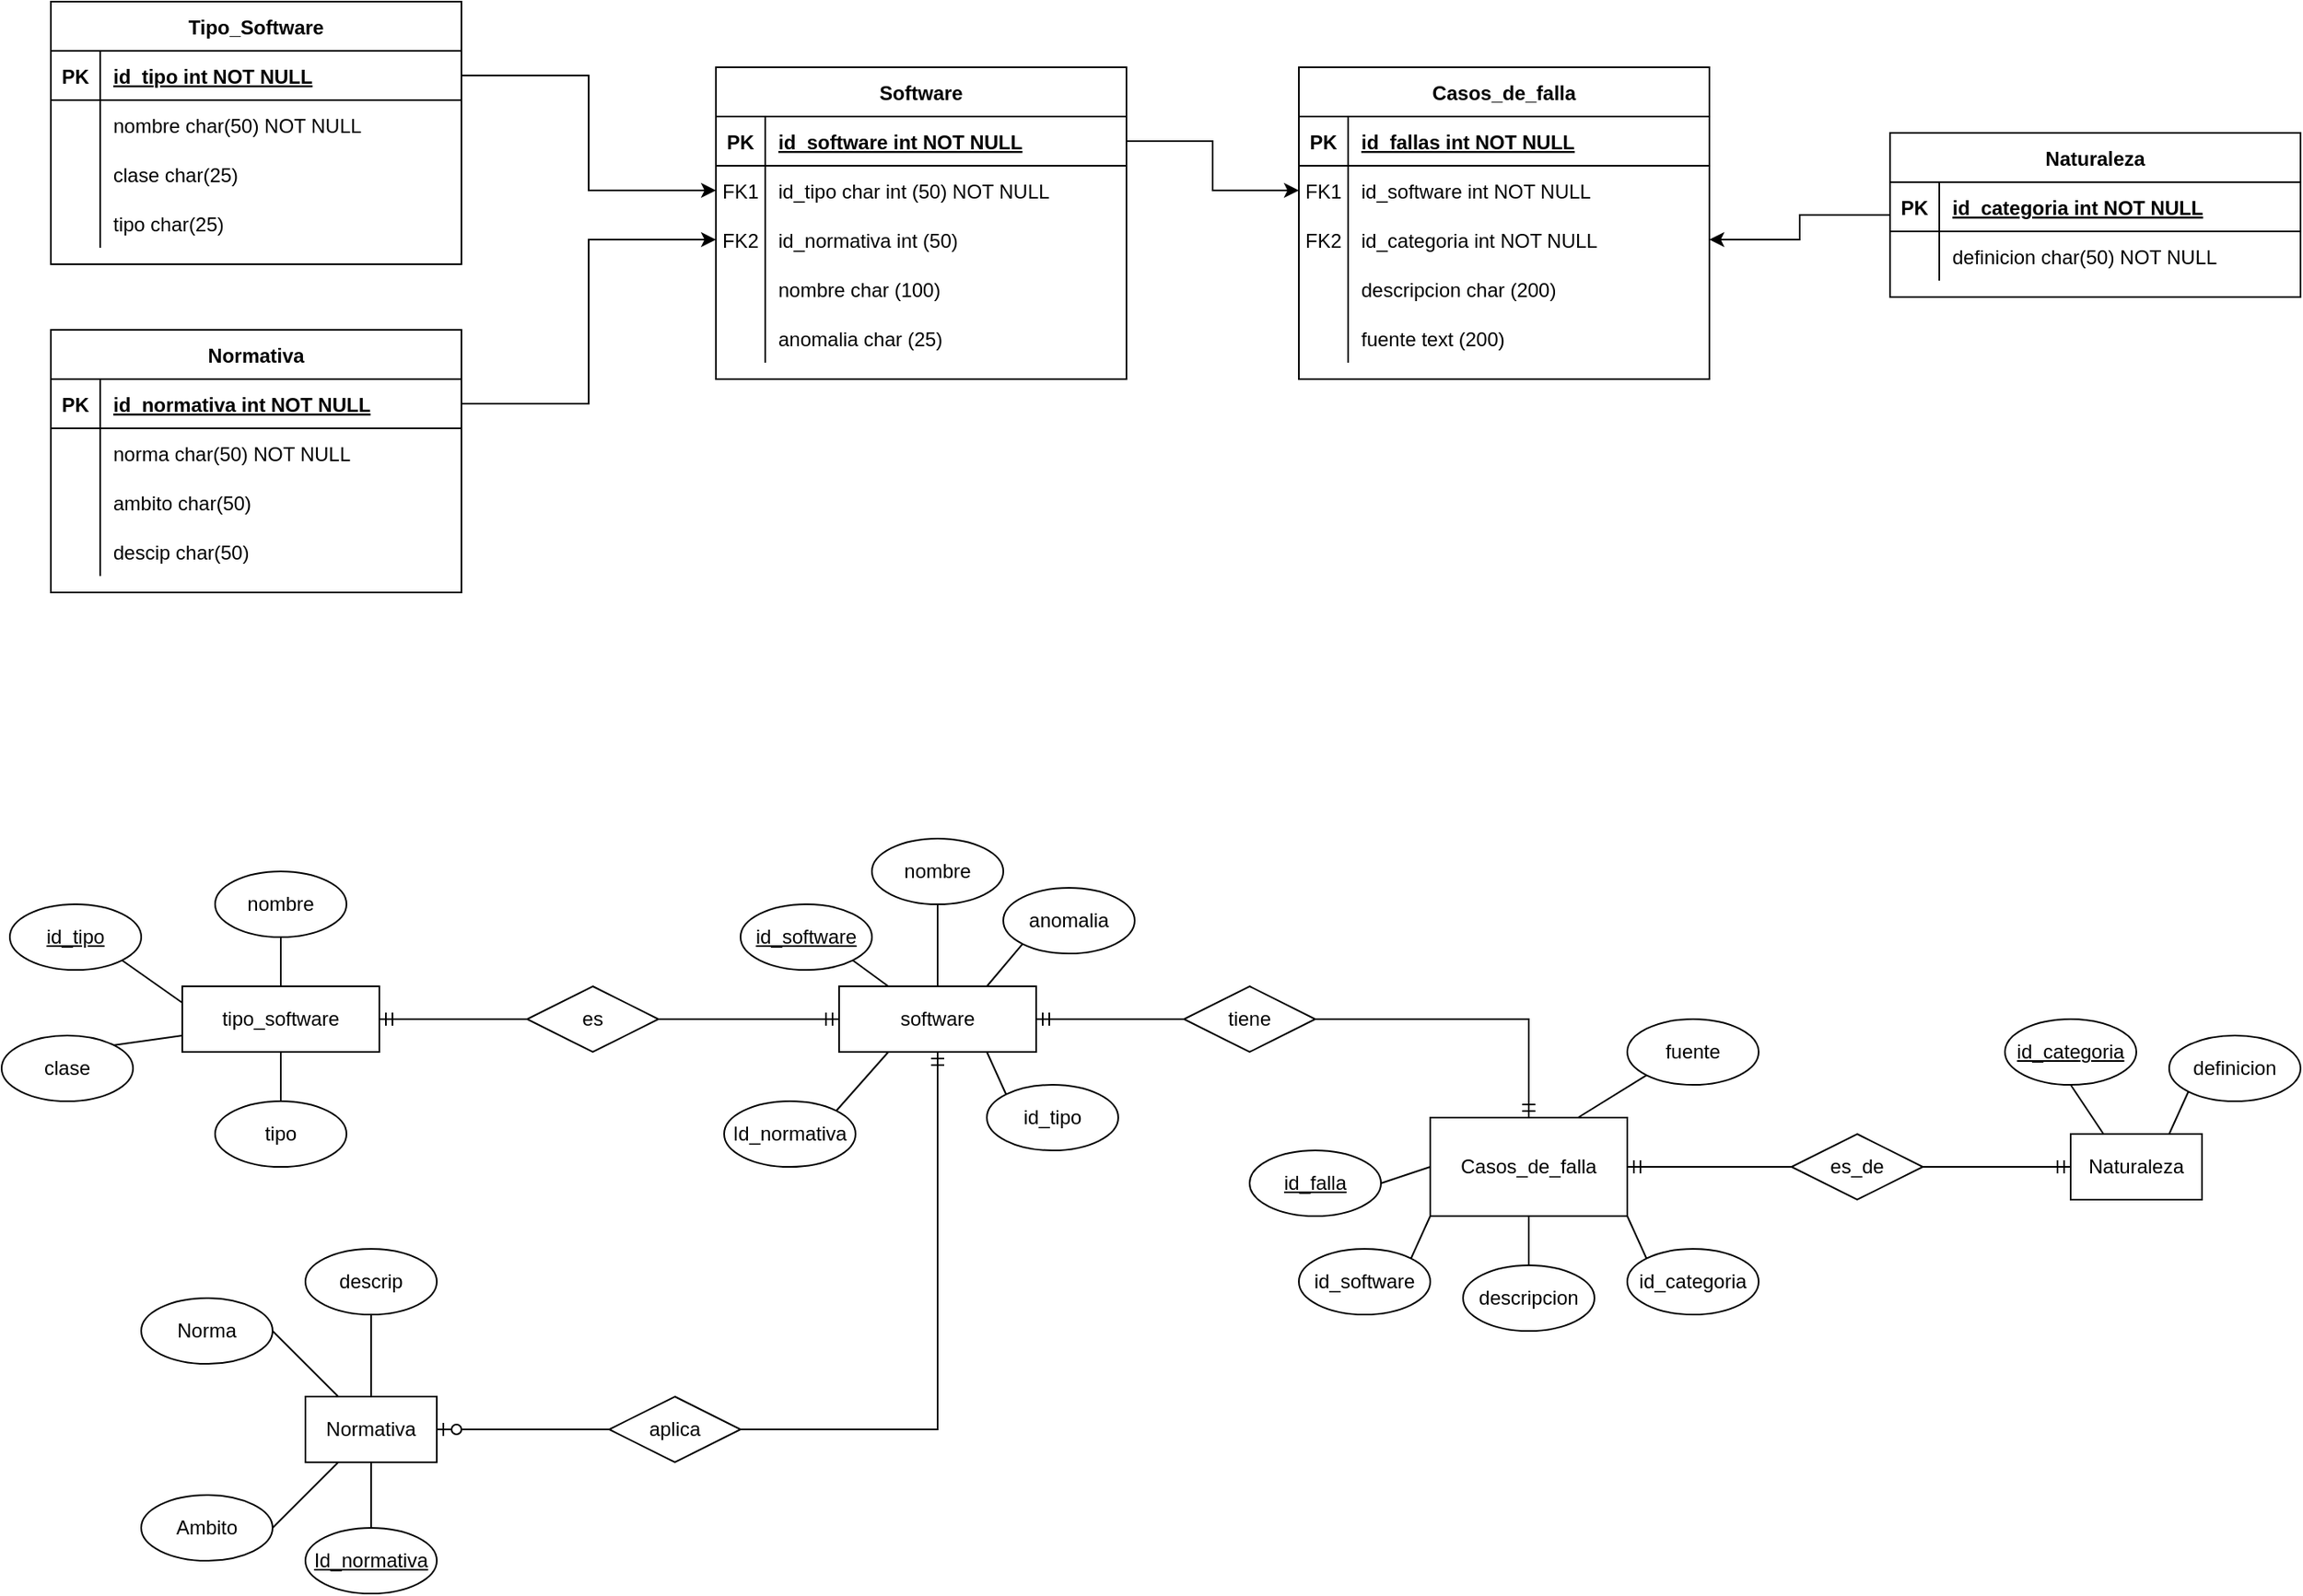 <mxfile version="27.2.0">
  <diagram id="R2lEEEUBdFMjLlhIrx00" name="Page-1">
    <mxGraphModel dx="2926" dy="1446" grid="1" gridSize="10" guides="1" tooltips="1" connect="1" arrows="1" fold="1" page="1" pageScale="1" pageWidth="850" pageHeight="1100" math="0" shadow="0" extFonts="Permanent Marker^https://fonts.googleapis.com/css?family=Permanent+Marker">
      <root>
        <mxCell id="0" />
        <mxCell id="1" parent="0" />
        <mxCell id="c_wQX_7siF0UNgreK-yB-2" style="edgeStyle=orthogonalEdgeStyle;rounded=0;orthogonalLoop=1;jettySize=auto;html=1;entryX=0.5;entryY=1;entryDx=0;entryDy=0;startArrow=ERzeroToOne;startFill=0;endArrow=ERmandOne;endFill=0;" parent="1" source="O8r9pUgarycGLl7nJGWu-2" target="c_wQX_7siF0UNgreK-yB-3" edge="1">
          <mxGeometry relative="1" as="geometry" />
        </mxCell>
        <mxCell id="O8r9pUgarycGLl7nJGWu-2" value="Normativa" style="whiteSpace=wrap;html=1;align=center;" parent="1" vertex="1">
          <mxGeometry x="315" y="1610" width="80" height="40" as="geometry" />
        </mxCell>
        <mxCell id="qt-ZehDFdgtNPtdeyibi-4" value="Id_normativa" style="ellipse;whiteSpace=wrap;html=1;align=center;fontStyle=4;" parent="1" vertex="1">
          <mxGeometry x="315" y="1690" width="80" height="40" as="geometry" />
        </mxCell>
        <mxCell id="qt-ZehDFdgtNPtdeyibi-5" value="Ambito" style="ellipse;whiteSpace=wrap;html=1;align=center;" parent="1" vertex="1">
          <mxGeometry x="215" y="1670" width="80" height="40" as="geometry" />
        </mxCell>
        <mxCell id="qt-ZehDFdgtNPtdeyibi-6" value="Norma" style="ellipse;whiteSpace=wrap;html=1;align=center;" parent="1" vertex="1">
          <mxGeometry x="215" y="1550" width="80" height="40" as="geometry" />
        </mxCell>
        <mxCell id="qt-ZehDFdgtNPtdeyibi-7" value="descrip" style="ellipse;whiteSpace=wrap;html=1;align=center;" parent="1" vertex="1">
          <mxGeometry x="315" y="1520" width="80" height="40" as="geometry" />
        </mxCell>
        <mxCell id="qt-ZehDFdgtNPtdeyibi-8" value="" style="endArrow=none;html=1;rounded=0;exitX=0.5;exitY=0;exitDx=0;exitDy=0;entryX=0.5;entryY=1;entryDx=0;entryDy=0;" parent="1" source="qt-ZehDFdgtNPtdeyibi-4" target="O8r9pUgarycGLl7nJGWu-2" edge="1">
          <mxGeometry relative="1" as="geometry">
            <mxPoint x="295" y="1700" as="sourcePoint" />
            <mxPoint x="335" y="1700" as="targetPoint" />
          </mxGeometry>
        </mxCell>
        <mxCell id="qt-ZehDFdgtNPtdeyibi-9" value="" style="endArrow=none;html=1;rounded=0;exitX=1;exitY=0.5;exitDx=0;exitDy=0;entryX=0.25;entryY=1;entryDx=0;entryDy=0;" parent="1" source="qt-ZehDFdgtNPtdeyibi-5" target="O8r9pUgarycGLl7nJGWu-2" edge="1">
          <mxGeometry relative="1" as="geometry">
            <mxPoint x="285" y="1650" as="sourcePoint" />
            <mxPoint x="305" y="1590" as="targetPoint" />
          </mxGeometry>
        </mxCell>
        <mxCell id="qt-ZehDFdgtNPtdeyibi-10" value="" style="endArrow=none;html=1;rounded=0;exitX=1;exitY=0.5;exitDx=0;exitDy=0;entryX=0.25;entryY=0;entryDx=0;entryDy=0;" parent="1" source="qt-ZehDFdgtNPtdeyibi-6" target="O8r9pUgarycGLl7nJGWu-2" edge="1">
          <mxGeometry relative="1" as="geometry">
            <mxPoint x="335" y="1550" as="sourcePoint" />
            <mxPoint x="375" y="1550" as="targetPoint" />
          </mxGeometry>
        </mxCell>
        <mxCell id="qt-ZehDFdgtNPtdeyibi-11" value="" style="endArrow=none;html=1;rounded=0;exitX=0.5;exitY=1;exitDx=0;exitDy=0;entryX=0.5;entryY=0;entryDx=0;entryDy=0;" parent="1" source="qt-ZehDFdgtNPtdeyibi-7" target="O8r9pUgarycGLl7nJGWu-2" edge="1">
          <mxGeometry relative="1" as="geometry">
            <mxPoint x="305" y="1579.57" as="sourcePoint" />
            <mxPoint x="345" y="1579.57" as="targetPoint" />
          </mxGeometry>
        </mxCell>
        <mxCell id="2PzCfwyFp1IcVPOZjpFJ-2" value="id_tipo" style="ellipse;whiteSpace=wrap;html=1;align=center;fontStyle=4;" parent="1" vertex="1">
          <mxGeometry x="135" y="1310" width="80" height="40" as="geometry" />
        </mxCell>
        <mxCell id="2PzCfwyFp1IcVPOZjpFJ-3" value="" style="endArrow=none;html=1;rounded=0;exitX=1;exitY=1;exitDx=0;exitDy=0;entryX=0;entryY=0.25;entryDx=0;entryDy=0;" parent="1" source="2PzCfwyFp1IcVPOZjpFJ-2" target="2PzCfwyFp1IcVPOZjpFJ-7" edge="1">
          <mxGeometry relative="1" as="geometry">
            <mxPoint x="195" y="1390" as="sourcePoint" />
            <mxPoint x="240" y="1365" as="targetPoint" />
          </mxGeometry>
        </mxCell>
        <mxCell id="2PzCfwyFp1IcVPOZjpFJ-4" value="nombre" style="ellipse;whiteSpace=wrap;html=1;align=center;fontStyle=0;" parent="1" vertex="1">
          <mxGeometry x="260" y="1290" width="80" height="40" as="geometry" />
        </mxCell>
        <mxCell id="2PzCfwyFp1IcVPOZjpFJ-6" value="clase" style="ellipse;whiteSpace=wrap;html=1;align=center;fontStyle=0;" parent="1" vertex="1">
          <mxGeometry x="130" y="1390" width="80" height="40" as="geometry" />
        </mxCell>
        <mxCell id="c_wQX_7siF0UNgreK-yB-1" style="edgeStyle=orthogonalEdgeStyle;rounded=0;orthogonalLoop=1;jettySize=auto;html=1;entryX=0;entryY=0.5;entryDx=0;entryDy=0;startArrow=ERmandOne;startFill=0;endArrow=ERmandOne;endFill=0;" parent="1" source="2PzCfwyFp1IcVPOZjpFJ-7" target="c_wQX_7siF0UNgreK-yB-3" edge="1">
          <mxGeometry relative="1" as="geometry">
            <Array as="points">
              <mxPoint x="580" y="1380" />
              <mxPoint x="580" y="1380" />
            </Array>
          </mxGeometry>
        </mxCell>
        <mxCell id="2PzCfwyFp1IcVPOZjpFJ-7" value="tipo_software" style="whiteSpace=wrap;html=1;align=center;" parent="1" vertex="1">
          <mxGeometry x="240" y="1360" width="120" height="40" as="geometry" />
        </mxCell>
        <mxCell id="2PzCfwyFp1IcVPOZjpFJ-8" value="" style="endArrow=none;html=1;rounded=0;exitX=0;exitY=0.75;exitDx=0;exitDy=0;entryX=1;entryY=0;entryDx=0;entryDy=0;" parent="1" source="2PzCfwyFp1IcVPOZjpFJ-7" target="2PzCfwyFp1IcVPOZjpFJ-6" edge="1">
          <mxGeometry relative="1" as="geometry">
            <mxPoint x="230" y="1410" as="sourcePoint" />
            <mxPoint x="262" y="1456" as="targetPoint" />
          </mxGeometry>
        </mxCell>
        <mxCell id="2PzCfwyFp1IcVPOZjpFJ-10" value="" style="endArrow=none;html=1;rounded=0;exitX=0.5;exitY=1;exitDx=0;exitDy=0;entryX=0.5;entryY=0;entryDx=0;entryDy=0;" parent="1" source="2PzCfwyFp1IcVPOZjpFJ-4" target="2PzCfwyFp1IcVPOZjpFJ-7" edge="1">
          <mxGeometry relative="1" as="geometry">
            <mxPoint x="310" y="1300" as="sourcePoint" />
            <mxPoint x="342" y="1346" as="targetPoint" />
          </mxGeometry>
        </mxCell>
        <mxCell id="2PzCfwyFp1IcVPOZjpFJ-11" value="tipo" style="ellipse;whiteSpace=wrap;html=1;align=center;fontStyle=0;" parent="1" vertex="1">
          <mxGeometry x="260" y="1430" width="80" height="40" as="geometry" />
        </mxCell>
        <mxCell id="2PzCfwyFp1IcVPOZjpFJ-12" value="" style="endArrow=none;html=1;rounded=0;exitX=0.5;exitY=1;exitDx=0;exitDy=0;entryX=0.5;entryY=0;entryDx=0;entryDy=0;" parent="1" source="2PzCfwyFp1IcVPOZjpFJ-7" target="2PzCfwyFp1IcVPOZjpFJ-11" edge="1">
          <mxGeometry relative="1" as="geometry">
            <mxPoint x="290" y="1430" as="sourcePoint" />
            <mxPoint x="312" y="1476" as="targetPoint" />
          </mxGeometry>
        </mxCell>
        <mxCell id="2PzCfwyFp1IcVPOZjpFJ-13" value="Casos_de_falla" style="whiteSpace=wrap;html=1;align=center;" parent="1" vertex="1">
          <mxGeometry x="1000" y="1440" width="120" height="60" as="geometry" />
        </mxCell>
        <mxCell id="c_wQX_7siF0UNgreK-yB-14" style="edgeStyle=orthogonalEdgeStyle;rounded=0;orthogonalLoop=1;jettySize=auto;html=1;entryX=0.5;entryY=0;entryDx=0;entryDy=0;startArrow=ERmandOne;startFill=0;endArrow=ERmandOne;endFill=0;" parent="1" source="c_wQX_7siF0UNgreK-yB-3" target="2PzCfwyFp1IcVPOZjpFJ-13" edge="1">
          <mxGeometry relative="1" as="geometry" />
        </mxCell>
        <mxCell id="c_wQX_7siF0UNgreK-yB-3" value="&lt;div&gt;&lt;span style=&quot;background-color: transparent; color: light-dark(rgb(0, 0, 0), rgb(255, 255, 255));&quot;&gt;software&lt;/span&gt;&lt;/div&gt;" style="whiteSpace=wrap;html=1;align=center;" parent="1" vertex="1">
          <mxGeometry x="640" y="1360" width="120" height="40" as="geometry" />
        </mxCell>
        <mxCell id="c_wQX_7siF0UNgreK-yB-4" value="es" style="shape=rhombus;perimeter=rhombusPerimeter;whiteSpace=wrap;html=1;align=center;" parent="1" vertex="1">
          <mxGeometry x="450" y="1360" width="80" height="40" as="geometry" />
        </mxCell>
        <mxCell id="c_wQX_7siF0UNgreK-yB-5" value="&lt;u&gt;id_software&lt;/u&gt;" style="ellipse;whiteSpace=wrap;html=1;align=center;fontStyle=0;" parent="1" vertex="1">
          <mxGeometry x="580" y="1310" width="80" height="40" as="geometry" />
        </mxCell>
        <mxCell id="c_wQX_7siF0UNgreK-yB-6" value="aplica" style="shape=rhombus;perimeter=rhombusPerimeter;whiteSpace=wrap;html=1;align=center;" parent="1" vertex="1">
          <mxGeometry x="500" y="1610" width="80" height="40" as="geometry" />
        </mxCell>
        <mxCell id="c_wQX_7siF0UNgreK-yB-7" value="nombre" style="ellipse;whiteSpace=wrap;html=1;align=center;fontStyle=0;" parent="1" vertex="1">
          <mxGeometry x="660" y="1270" width="80" height="40" as="geometry" />
        </mxCell>
        <mxCell id="c_wQX_7siF0UNgreK-yB-9" value="anomalia" style="ellipse;whiteSpace=wrap;html=1;align=center;fontStyle=0;" parent="1" vertex="1">
          <mxGeometry x="740" y="1300" width="80" height="40" as="geometry" />
        </mxCell>
        <mxCell id="c_wQX_7siF0UNgreK-yB-10" value="" style="endArrow=none;html=1;rounded=0;exitX=0.25;exitY=0;exitDx=0;exitDy=0;entryX=1;entryY=1;entryDx=0;entryDy=0;" parent="1" source="c_wQX_7siF0UNgreK-yB-3" target="c_wQX_7siF0UNgreK-yB-5" edge="1">
          <mxGeometry relative="1" as="geometry">
            <mxPoint x="830" y="1520" as="sourcePoint" />
            <mxPoint x="770" y="1440" as="targetPoint" />
          </mxGeometry>
        </mxCell>
        <mxCell id="c_wQX_7siF0UNgreK-yB-11" value="" style="endArrow=none;html=1;rounded=0;exitX=0.5;exitY=0;exitDx=0;exitDy=0;entryX=0.5;entryY=1;entryDx=0;entryDy=0;" parent="1" source="c_wQX_7siF0UNgreK-yB-3" target="c_wQX_7siF0UNgreK-yB-7" edge="1">
          <mxGeometry relative="1" as="geometry">
            <mxPoint x="770" y="1410" as="sourcePoint" />
            <mxPoint x="710" y="1330" as="targetPoint" />
          </mxGeometry>
        </mxCell>
        <mxCell id="c_wQX_7siF0UNgreK-yB-12" value="" style="endArrow=none;html=1;rounded=0;exitX=0.75;exitY=0;exitDx=0;exitDy=0;entryX=0;entryY=1;entryDx=0;entryDy=0;" parent="1" source="c_wQX_7siF0UNgreK-yB-3" target="c_wQX_7siF0UNgreK-yB-9" edge="1">
          <mxGeometry relative="1" as="geometry">
            <mxPoint x="740" y="1410" as="sourcePoint" />
            <mxPoint x="730" y="1340" as="targetPoint" />
          </mxGeometry>
        </mxCell>
        <mxCell id="c_wQX_7siF0UNgreK-yB-13" value="" style="endArrow=none;html=1;rounded=0;exitX=0.75;exitY=1;exitDx=0;exitDy=0;entryX=0;entryY=0;entryDx=0;entryDy=0;" parent="1" source="c_wQX_7siF0UNgreK-yB-3" target="c_wQX_7siF0UNgreK-yB-16" edge="1">
          <mxGeometry relative="1" as="geometry">
            <mxPoint x="790" y="1436" as="sourcePoint" />
            <mxPoint x="741.716" y="1445.858" as="targetPoint" />
          </mxGeometry>
        </mxCell>
        <mxCell id="c_wQX_7siF0UNgreK-yB-15" value="Id_normativa" style="ellipse;whiteSpace=wrap;html=1;align=center;fontStyle=0;" parent="1" vertex="1">
          <mxGeometry x="570" y="1430" width="80" height="40" as="geometry" />
        </mxCell>
        <mxCell id="c_wQX_7siF0UNgreK-yB-16" value="id_tipo" style="ellipse;whiteSpace=wrap;html=1;align=center;fontStyle=0;" parent="1" vertex="1">
          <mxGeometry x="730" y="1420" width="80" height="40" as="geometry" />
        </mxCell>
        <mxCell id="c_wQX_7siF0UNgreK-yB-17" value="" style="endArrow=none;html=1;rounded=0;exitX=0.25;exitY=1;exitDx=0;exitDy=0;entryX=1;entryY=0;entryDx=0;entryDy=0;" parent="1" source="c_wQX_7siF0UNgreK-yB-3" target="c_wQX_7siF0UNgreK-yB-15" edge="1">
          <mxGeometry relative="1" as="geometry">
            <mxPoint x="610" y="1500" as="sourcePoint" />
            <mxPoint x="621.716" y="1545.858" as="targetPoint" />
          </mxGeometry>
        </mxCell>
        <mxCell id="IvVWkBVdEYXOpXHV0uZd-1" value="id_software" style="ellipse;whiteSpace=wrap;html=1;align=center;fontStyle=0;" vertex="1" parent="1">
          <mxGeometry x="920" y="1520" width="80" height="40" as="geometry" />
        </mxCell>
        <mxCell id="IvVWkBVdEYXOpXHV0uZd-2" value="descripcion" style="ellipse;whiteSpace=wrap;html=1;align=center;fontStyle=0;" vertex="1" parent="1">
          <mxGeometry x="1020" y="1530" width="80" height="40" as="geometry" />
        </mxCell>
        <mxCell id="IvVWkBVdEYXOpXHV0uZd-3" value="&lt;u&gt;id_falla&lt;/u&gt;" style="ellipse;whiteSpace=wrap;html=1;align=center;fontStyle=0;" vertex="1" parent="1">
          <mxGeometry x="890" y="1460" width="80" height="40" as="geometry" />
        </mxCell>
        <mxCell id="IvVWkBVdEYXOpXHV0uZd-4" value="" style="endArrow=none;html=1;rounded=0;exitX=0;exitY=0.5;exitDx=0;exitDy=0;entryX=1;entryY=0.5;entryDx=0;entryDy=0;" edge="1" parent="1" source="2PzCfwyFp1IcVPOZjpFJ-13" target="IvVWkBVdEYXOpXHV0uZd-3">
          <mxGeometry relative="1" as="geometry">
            <mxPoint x="982" y="1410" as="sourcePoint" />
            <mxPoint x="950" y="1446" as="targetPoint" />
          </mxGeometry>
        </mxCell>
        <mxCell id="IvVWkBVdEYXOpXHV0uZd-5" value="" style="endArrow=none;html=1;rounded=0;exitX=0;exitY=1;exitDx=0;exitDy=0;entryX=1;entryY=0;entryDx=0;entryDy=0;" edge="1" parent="1" source="2PzCfwyFp1IcVPOZjpFJ-13" target="IvVWkBVdEYXOpXHV0uZd-1">
          <mxGeometry relative="1" as="geometry">
            <mxPoint x="1002" y="1430" as="sourcePoint" />
            <mxPoint x="970" y="1466" as="targetPoint" />
          </mxGeometry>
        </mxCell>
        <mxCell id="IvVWkBVdEYXOpXHV0uZd-6" value="" style="endArrow=none;html=1;rounded=0;exitX=0.5;exitY=1;exitDx=0;exitDy=0;entryX=0.5;entryY=0;entryDx=0;entryDy=0;" edge="1" parent="1" source="2PzCfwyFp1IcVPOZjpFJ-13" target="IvVWkBVdEYXOpXHV0uZd-2">
          <mxGeometry relative="1" as="geometry">
            <mxPoint x="1192" y="1520" as="sourcePoint" />
            <mxPoint x="1100" y="1520" as="targetPoint" />
          </mxGeometry>
        </mxCell>
        <mxCell id="IvVWkBVdEYXOpXHV0uZd-8" style="edgeStyle=orthogonalEdgeStyle;rounded=0;orthogonalLoop=1;jettySize=auto;html=1;entryX=1;entryY=0.5;entryDx=0;entryDy=0;startArrow=ERmandOne;startFill=0;endArrow=ERmandOne;endFill=0;" edge="1" parent="1" source="IvVWkBVdEYXOpXHV0uZd-7" target="2PzCfwyFp1IcVPOZjpFJ-13">
          <mxGeometry relative="1" as="geometry" />
        </mxCell>
        <mxCell id="IvVWkBVdEYXOpXHV0uZd-7" value="Naturaleza" style="whiteSpace=wrap;html=1;align=center;" vertex="1" parent="1">
          <mxGeometry x="1390" y="1450" width="80" height="40" as="geometry" />
        </mxCell>
        <mxCell id="IvVWkBVdEYXOpXHV0uZd-9" value="tiene" style="shape=rhombus;perimeter=rhombusPerimeter;whiteSpace=wrap;html=1;align=center;" vertex="1" parent="1">
          <mxGeometry x="850" y="1360" width="80" height="40" as="geometry" />
        </mxCell>
        <mxCell id="IvVWkBVdEYXOpXHV0uZd-10" value="es_de" style="shape=rhombus;perimeter=rhombusPerimeter;whiteSpace=wrap;html=1;align=center;" vertex="1" parent="1">
          <mxGeometry x="1220" y="1450" width="80" height="40" as="geometry" />
        </mxCell>
        <mxCell id="IvVWkBVdEYXOpXHV0uZd-11" value="&lt;u&gt;id_categoria&lt;/u&gt;" style="ellipse;whiteSpace=wrap;html=1;align=center;fontStyle=0;" vertex="1" parent="1">
          <mxGeometry x="1350" y="1380" width="80" height="40" as="geometry" />
        </mxCell>
        <mxCell id="IvVWkBVdEYXOpXHV0uZd-12" value="" style="endArrow=none;html=1;rounded=0;exitX=0.25;exitY=0;exitDx=0;exitDy=0;entryX=0.5;entryY=1;entryDx=0;entryDy=0;" edge="1" parent="1" source="IvVWkBVdEYXOpXHV0uZd-7" target="IvVWkBVdEYXOpXHV0uZd-11">
          <mxGeometry relative="1" as="geometry">
            <mxPoint x="1470" y="1426" as="sourcePoint" />
            <mxPoint x="1492" y="1400" as="targetPoint" />
          </mxGeometry>
        </mxCell>
        <mxCell id="IvVWkBVdEYXOpXHV0uZd-13" value="definicion" style="ellipse;whiteSpace=wrap;html=1;align=center;fontStyle=0;" vertex="1" parent="1">
          <mxGeometry x="1450" y="1390" width="80" height="40" as="geometry" />
        </mxCell>
        <mxCell id="IvVWkBVdEYXOpXHV0uZd-14" value="" style="endArrow=none;html=1;rounded=0;exitX=0;exitY=1;exitDx=0;exitDy=0;entryX=0.75;entryY=0;entryDx=0;entryDy=0;" edge="1" parent="1" source="IvVWkBVdEYXOpXHV0uZd-13" target="IvVWkBVdEYXOpXHV0uZd-7">
          <mxGeometry relative="1" as="geometry">
            <mxPoint x="1260" y="1580" as="sourcePoint" />
            <mxPoint x="1260" y="1610" as="targetPoint" />
          </mxGeometry>
        </mxCell>
        <mxCell id="IvVWkBVdEYXOpXHV0uZd-15" value="id_categoria" style="ellipse;whiteSpace=wrap;html=1;align=center;fontStyle=0;" vertex="1" parent="1">
          <mxGeometry x="1120" y="1520" width="80" height="40" as="geometry" />
        </mxCell>
        <mxCell id="IvVWkBVdEYXOpXHV0uZd-16" value="" style="endArrow=none;html=1;rounded=0;exitX=1;exitY=1;exitDx=0;exitDy=0;entryX=0;entryY=0;entryDx=0;entryDy=0;" edge="1" parent="1" source="2PzCfwyFp1IcVPOZjpFJ-13" target="IvVWkBVdEYXOpXHV0uZd-15">
          <mxGeometry relative="1" as="geometry">
            <mxPoint x="1290" y="1510" as="sourcePoint" />
            <mxPoint x="1290" y="1540" as="targetPoint" />
          </mxGeometry>
        </mxCell>
        <mxCell id="IvVWkBVdEYXOpXHV0uZd-17" value="fuente" style="ellipse;whiteSpace=wrap;html=1;align=center;fontStyle=0;" vertex="1" parent="1">
          <mxGeometry x="1120" y="1380" width="80" height="40" as="geometry" />
        </mxCell>
        <mxCell id="IvVWkBVdEYXOpXHV0uZd-18" value="" style="endArrow=none;html=1;rounded=0;exitX=0;exitY=1;exitDx=0;exitDy=0;entryX=0.75;entryY=0;entryDx=0;entryDy=0;" edge="1" parent="1" source="IvVWkBVdEYXOpXHV0uZd-17" target="2PzCfwyFp1IcVPOZjpFJ-13">
          <mxGeometry relative="1" as="geometry">
            <mxPoint x="1260" y="1410" as="sourcePoint" />
            <mxPoint x="1230" y="1420" as="targetPoint" />
          </mxGeometry>
        </mxCell>
        <mxCell id="IvVWkBVdEYXOpXHV0uZd-19" value="Casos_de_falla" style="shape=table;startSize=30;container=1;collapsible=1;childLayout=tableLayout;fixedRows=1;rowLines=0;fontStyle=1;align=center;resizeLast=1;" vertex="1" parent="1">
          <mxGeometry x="920" y="800" width="250" height="190" as="geometry" />
        </mxCell>
        <mxCell id="IvVWkBVdEYXOpXHV0uZd-20" value="" style="shape=partialRectangle;collapsible=0;dropTarget=0;pointerEvents=0;fillColor=none;points=[[0,0.5],[1,0.5]];portConstraint=eastwest;top=0;left=0;right=0;bottom=1;" vertex="1" parent="IvVWkBVdEYXOpXHV0uZd-19">
          <mxGeometry y="30" width="250" height="30" as="geometry" />
        </mxCell>
        <mxCell id="IvVWkBVdEYXOpXHV0uZd-21" value="PK" style="shape=partialRectangle;overflow=hidden;connectable=0;fillColor=none;top=0;left=0;bottom=0;right=0;fontStyle=1;" vertex="1" parent="IvVWkBVdEYXOpXHV0uZd-20">
          <mxGeometry width="30" height="30" as="geometry">
            <mxRectangle width="30" height="30" as="alternateBounds" />
          </mxGeometry>
        </mxCell>
        <mxCell id="IvVWkBVdEYXOpXHV0uZd-22" value="id_fallas int NOT NULL " style="shape=partialRectangle;overflow=hidden;connectable=0;fillColor=none;top=0;left=0;bottom=0;right=0;align=left;spacingLeft=6;fontStyle=5;" vertex="1" parent="IvVWkBVdEYXOpXHV0uZd-20">
          <mxGeometry x="30" width="220" height="30" as="geometry">
            <mxRectangle width="220" height="30" as="alternateBounds" />
          </mxGeometry>
        </mxCell>
        <mxCell id="IvVWkBVdEYXOpXHV0uZd-23" value="" style="shape=partialRectangle;collapsible=0;dropTarget=0;pointerEvents=0;fillColor=none;points=[[0,0.5],[1,0.5]];portConstraint=eastwest;top=0;left=0;right=0;bottom=0;" vertex="1" parent="IvVWkBVdEYXOpXHV0uZd-19">
          <mxGeometry y="60" width="250" height="30" as="geometry" />
        </mxCell>
        <mxCell id="IvVWkBVdEYXOpXHV0uZd-24" value="FK1" style="shape=partialRectangle;overflow=hidden;connectable=0;fillColor=none;top=0;left=0;bottom=0;right=0;" vertex="1" parent="IvVWkBVdEYXOpXHV0uZd-23">
          <mxGeometry width="30" height="30" as="geometry">
            <mxRectangle width="30" height="30" as="alternateBounds" />
          </mxGeometry>
        </mxCell>
        <mxCell id="IvVWkBVdEYXOpXHV0uZd-25" value="id_software int NOT NULL" style="shape=partialRectangle;overflow=hidden;connectable=0;fillColor=none;top=0;left=0;bottom=0;right=0;align=left;spacingLeft=6;" vertex="1" parent="IvVWkBVdEYXOpXHV0uZd-23">
          <mxGeometry x="30" width="220" height="30" as="geometry">
            <mxRectangle width="220" height="30" as="alternateBounds" />
          </mxGeometry>
        </mxCell>
        <mxCell id="IvVWkBVdEYXOpXHV0uZd-26" value="" style="shape=partialRectangle;collapsible=0;dropTarget=0;pointerEvents=0;fillColor=none;points=[[0,0.5],[1,0.5]];portConstraint=eastwest;top=0;left=0;right=0;bottom=0;" vertex="1" parent="IvVWkBVdEYXOpXHV0uZd-19">
          <mxGeometry y="90" width="250" height="30" as="geometry" />
        </mxCell>
        <mxCell id="IvVWkBVdEYXOpXHV0uZd-27" value="FK2" style="shape=partialRectangle;overflow=hidden;connectable=0;fillColor=none;top=0;left=0;bottom=0;right=0;" vertex="1" parent="IvVWkBVdEYXOpXHV0uZd-26">
          <mxGeometry width="30" height="30" as="geometry">
            <mxRectangle width="30" height="30" as="alternateBounds" />
          </mxGeometry>
        </mxCell>
        <mxCell id="IvVWkBVdEYXOpXHV0uZd-28" value="id_categoria int NOT NULL" style="shape=partialRectangle;overflow=hidden;connectable=0;fillColor=none;top=0;left=0;bottom=0;right=0;align=left;spacingLeft=6;" vertex="1" parent="IvVWkBVdEYXOpXHV0uZd-26">
          <mxGeometry x="30" width="220" height="30" as="geometry">
            <mxRectangle width="220" height="30" as="alternateBounds" />
          </mxGeometry>
        </mxCell>
        <mxCell id="IvVWkBVdEYXOpXHV0uZd-41" style="shape=partialRectangle;collapsible=0;dropTarget=0;pointerEvents=0;fillColor=none;points=[[0,0.5],[1,0.5]];portConstraint=eastwest;top=0;left=0;right=0;bottom=0;" vertex="1" parent="IvVWkBVdEYXOpXHV0uZd-19">
          <mxGeometry y="120" width="250" height="30" as="geometry" />
        </mxCell>
        <mxCell id="IvVWkBVdEYXOpXHV0uZd-42" style="shape=partialRectangle;overflow=hidden;connectable=0;fillColor=none;top=0;left=0;bottom=0;right=0;" vertex="1" parent="IvVWkBVdEYXOpXHV0uZd-41">
          <mxGeometry width="30" height="30" as="geometry">
            <mxRectangle width="30" height="30" as="alternateBounds" />
          </mxGeometry>
        </mxCell>
        <mxCell id="IvVWkBVdEYXOpXHV0uZd-43" value="descripcion char (200)" style="shape=partialRectangle;overflow=hidden;connectable=0;fillColor=none;top=0;left=0;bottom=0;right=0;align=left;spacingLeft=6;" vertex="1" parent="IvVWkBVdEYXOpXHV0uZd-41">
          <mxGeometry x="30" width="220" height="30" as="geometry">
            <mxRectangle width="220" height="30" as="alternateBounds" />
          </mxGeometry>
        </mxCell>
        <mxCell id="IvVWkBVdEYXOpXHV0uZd-44" style="shape=partialRectangle;collapsible=0;dropTarget=0;pointerEvents=0;fillColor=none;points=[[0,0.5],[1,0.5]];portConstraint=eastwest;top=0;left=0;right=0;bottom=0;" vertex="1" parent="IvVWkBVdEYXOpXHV0uZd-19">
          <mxGeometry y="150" width="250" height="30" as="geometry" />
        </mxCell>
        <mxCell id="IvVWkBVdEYXOpXHV0uZd-45" style="shape=partialRectangle;overflow=hidden;connectable=0;fillColor=none;top=0;left=0;bottom=0;right=0;" vertex="1" parent="IvVWkBVdEYXOpXHV0uZd-44">
          <mxGeometry width="30" height="30" as="geometry">
            <mxRectangle width="30" height="30" as="alternateBounds" />
          </mxGeometry>
        </mxCell>
        <mxCell id="IvVWkBVdEYXOpXHV0uZd-46" value="fuente text (200)" style="shape=partialRectangle;overflow=hidden;connectable=0;fillColor=none;top=0;left=0;bottom=0;right=0;align=left;spacingLeft=6;" vertex="1" parent="IvVWkBVdEYXOpXHV0uZd-44">
          <mxGeometry x="30" width="220" height="30" as="geometry">
            <mxRectangle width="220" height="30" as="alternateBounds" />
          </mxGeometry>
        </mxCell>
        <mxCell id="IvVWkBVdEYXOpXHV0uZd-48" value="Software" style="shape=table;startSize=30;container=1;collapsible=1;childLayout=tableLayout;fixedRows=1;rowLines=0;fontStyle=1;align=center;resizeLast=1;" vertex="1" parent="1">
          <mxGeometry x="565" y="800" width="250" height="190" as="geometry" />
        </mxCell>
        <mxCell id="IvVWkBVdEYXOpXHV0uZd-49" value="" style="shape=partialRectangle;collapsible=0;dropTarget=0;pointerEvents=0;fillColor=none;points=[[0,0.5],[1,0.5]];portConstraint=eastwest;top=0;left=0;right=0;bottom=1;" vertex="1" parent="IvVWkBVdEYXOpXHV0uZd-48">
          <mxGeometry y="30" width="250" height="30" as="geometry" />
        </mxCell>
        <mxCell id="IvVWkBVdEYXOpXHV0uZd-50" value="PK" style="shape=partialRectangle;overflow=hidden;connectable=0;fillColor=none;top=0;left=0;bottom=0;right=0;fontStyle=1;" vertex="1" parent="IvVWkBVdEYXOpXHV0uZd-49">
          <mxGeometry width="30" height="30" as="geometry">
            <mxRectangle width="30" height="30" as="alternateBounds" />
          </mxGeometry>
        </mxCell>
        <mxCell id="IvVWkBVdEYXOpXHV0uZd-51" value="id_software int NOT NULL " style="shape=partialRectangle;overflow=hidden;connectable=0;fillColor=none;top=0;left=0;bottom=0;right=0;align=left;spacingLeft=6;fontStyle=5;" vertex="1" parent="IvVWkBVdEYXOpXHV0uZd-49">
          <mxGeometry x="30" width="220" height="30" as="geometry">
            <mxRectangle width="220" height="30" as="alternateBounds" />
          </mxGeometry>
        </mxCell>
        <mxCell id="IvVWkBVdEYXOpXHV0uZd-52" value="" style="shape=partialRectangle;collapsible=0;dropTarget=0;pointerEvents=0;fillColor=none;points=[[0,0.5],[1,0.5]];portConstraint=eastwest;top=0;left=0;right=0;bottom=0;" vertex="1" parent="IvVWkBVdEYXOpXHV0uZd-48">
          <mxGeometry y="60" width="250" height="30" as="geometry" />
        </mxCell>
        <mxCell id="IvVWkBVdEYXOpXHV0uZd-53" value="FK1" style="shape=partialRectangle;overflow=hidden;connectable=0;fillColor=none;top=0;left=0;bottom=0;right=0;" vertex="1" parent="IvVWkBVdEYXOpXHV0uZd-52">
          <mxGeometry width="30" height="30" as="geometry">
            <mxRectangle width="30" height="30" as="alternateBounds" />
          </mxGeometry>
        </mxCell>
        <mxCell id="IvVWkBVdEYXOpXHV0uZd-54" value="id_tipo char int (50) NOT NULL" style="shape=partialRectangle;overflow=hidden;connectable=0;fillColor=none;top=0;left=0;bottom=0;right=0;align=left;spacingLeft=6;" vertex="1" parent="IvVWkBVdEYXOpXHV0uZd-52">
          <mxGeometry x="30" width="220" height="30" as="geometry">
            <mxRectangle width="220" height="30" as="alternateBounds" />
          </mxGeometry>
        </mxCell>
        <mxCell id="IvVWkBVdEYXOpXHV0uZd-55" value="" style="shape=partialRectangle;collapsible=0;dropTarget=0;pointerEvents=0;fillColor=none;points=[[0,0.5],[1,0.5]];portConstraint=eastwest;top=0;left=0;right=0;bottom=0;" vertex="1" parent="IvVWkBVdEYXOpXHV0uZd-48">
          <mxGeometry y="90" width="250" height="30" as="geometry" />
        </mxCell>
        <mxCell id="IvVWkBVdEYXOpXHV0uZd-56" value="FK2" style="shape=partialRectangle;overflow=hidden;connectable=0;fillColor=none;top=0;left=0;bottom=0;right=0;" vertex="1" parent="IvVWkBVdEYXOpXHV0uZd-55">
          <mxGeometry width="30" height="30" as="geometry">
            <mxRectangle width="30" height="30" as="alternateBounds" />
          </mxGeometry>
        </mxCell>
        <mxCell id="IvVWkBVdEYXOpXHV0uZd-57" value="id_normativa int (50)" style="shape=partialRectangle;overflow=hidden;connectable=0;fillColor=none;top=0;left=0;bottom=0;right=0;align=left;spacingLeft=6;" vertex="1" parent="IvVWkBVdEYXOpXHV0uZd-55">
          <mxGeometry x="30" width="220" height="30" as="geometry">
            <mxRectangle width="220" height="30" as="alternateBounds" />
          </mxGeometry>
        </mxCell>
        <mxCell id="IvVWkBVdEYXOpXHV0uZd-58" style="shape=partialRectangle;collapsible=0;dropTarget=0;pointerEvents=0;fillColor=none;points=[[0,0.5],[1,0.5]];portConstraint=eastwest;top=0;left=0;right=0;bottom=0;" vertex="1" parent="IvVWkBVdEYXOpXHV0uZd-48">
          <mxGeometry y="120" width="250" height="30" as="geometry" />
        </mxCell>
        <mxCell id="IvVWkBVdEYXOpXHV0uZd-59" style="shape=partialRectangle;overflow=hidden;connectable=0;fillColor=none;top=0;left=0;bottom=0;right=0;" vertex="1" parent="IvVWkBVdEYXOpXHV0uZd-58">
          <mxGeometry width="30" height="30" as="geometry">
            <mxRectangle width="30" height="30" as="alternateBounds" />
          </mxGeometry>
        </mxCell>
        <mxCell id="IvVWkBVdEYXOpXHV0uZd-60" value="nombre char (100)" style="shape=partialRectangle;overflow=hidden;connectable=0;fillColor=none;top=0;left=0;bottom=0;right=0;align=left;spacingLeft=6;" vertex="1" parent="IvVWkBVdEYXOpXHV0uZd-58">
          <mxGeometry x="30" width="220" height="30" as="geometry">
            <mxRectangle width="220" height="30" as="alternateBounds" />
          </mxGeometry>
        </mxCell>
        <mxCell id="IvVWkBVdEYXOpXHV0uZd-61" style="shape=partialRectangle;collapsible=0;dropTarget=0;pointerEvents=0;fillColor=none;points=[[0,0.5],[1,0.5]];portConstraint=eastwest;top=0;left=0;right=0;bottom=0;" vertex="1" parent="IvVWkBVdEYXOpXHV0uZd-48">
          <mxGeometry y="150" width="250" height="30" as="geometry" />
        </mxCell>
        <mxCell id="IvVWkBVdEYXOpXHV0uZd-62" style="shape=partialRectangle;overflow=hidden;connectable=0;fillColor=none;top=0;left=0;bottom=0;right=0;" vertex="1" parent="IvVWkBVdEYXOpXHV0uZd-61">
          <mxGeometry width="30" height="30" as="geometry">
            <mxRectangle width="30" height="30" as="alternateBounds" />
          </mxGeometry>
        </mxCell>
        <mxCell id="IvVWkBVdEYXOpXHV0uZd-63" value="anomalia char (25)" style="shape=partialRectangle;overflow=hidden;connectable=0;fillColor=none;top=0;left=0;bottom=0;right=0;align=left;spacingLeft=6;" vertex="1" parent="IvVWkBVdEYXOpXHV0uZd-61">
          <mxGeometry x="30" width="220" height="30" as="geometry">
            <mxRectangle width="220" height="30" as="alternateBounds" />
          </mxGeometry>
        </mxCell>
        <mxCell id="IvVWkBVdEYXOpXHV0uZd-68" value="Normativa" style="shape=table;startSize=30;container=1;collapsible=1;childLayout=tableLayout;fixedRows=1;rowLines=0;fontStyle=1;align=center;resizeLast=1;" vertex="1" parent="1">
          <mxGeometry x="160" y="960" width="250" height="160" as="geometry" />
        </mxCell>
        <mxCell id="IvVWkBVdEYXOpXHV0uZd-69" value="" style="shape=partialRectangle;collapsible=0;dropTarget=0;pointerEvents=0;fillColor=none;points=[[0,0.5],[1,0.5]];portConstraint=eastwest;top=0;left=0;right=0;bottom=1;" vertex="1" parent="IvVWkBVdEYXOpXHV0uZd-68">
          <mxGeometry y="30" width="250" height="30" as="geometry" />
        </mxCell>
        <mxCell id="IvVWkBVdEYXOpXHV0uZd-70" value="PK" style="shape=partialRectangle;overflow=hidden;connectable=0;fillColor=none;top=0;left=0;bottom=0;right=0;fontStyle=1;" vertex="1" parent="IvVWkBVdEYXOpXHV0uZd-69">
          <mxGeometry width="30" height="30" as="geometry">
            <mxRectangle width="30" height="30" as="alternateBounds" />
          </mxGeometry>
        </mxCell>
        <mxCell id="IvVWkBVdEYXOpXHV0uZd-71" value="id_normativa int NOT NULL " style="shape=partialRectangle;overflow=hidden;connectable=0;fillColor=none;top=0;left=0;bottom=0;right=0;align=left;spacingLeft=6;fontStyle=5;" vertex="1" parent="IvVWkBVdEYXOpXHV0uZd-69">
          <mxGeometry x="30" width="220" height="30" as="geometry">
            <mxRectangle width="220" height="30" as="alternateBounds" />
          </mxGeometry>
        </mxCell>
        <mxCell id="IvVWkBVdEYXOpXHV0uZd-72" value="" style="shape=partialRectangle;collapsible=0;dropTarget=0;pointerEvents=0;fillColor=none;points=[[0,0.5],[1,0.5]];portConstraint=eastwest;top=0;left=0;right=0;bottom=0;" vertex="1" parent="IvVWkBVdEYXOpXHV0uZd-68">
          <mxGeometry y="60" width="250" height="30" as="geometry" />
        </mxCell>
        <mxCell id="IvVWkBVdEYXOpXHV0uZd-73" value="" style="shape=partialRectangle;overflow=hidden;connectable=0;fillColor=none;top=0;left=0;bottom=0;right=0;" vertex="1" parent="IvVWkBVdEYXOpXHV0uZd-72">
          <mxGeometry width="30" height="30" as="geometry">
            <mxRectangle width="30" height="30" as="alternateBounds" />
          </mxGeometry>
        </mxCell>
        <mxCell id="IvVWkBVdEYXOpXHV0uZd-74" value="norma char(50) NOT NULL" style="shape=partialRectangle;overflow=hidden;connectable=0;fillColor=none;top=0;left=0;bottom=0;right=0;align=left;spacingLeft=6;" vertex="1" parent="IvVWkBVdEYXOpXHV0uZd-72">
          <mxGeometry x="30" width="220" height="30" as="geometry">
            <mxRectangle width="220" height="30" as="alternateBounds" />
          </mxGeometry>
        </mxCell>
        <mxCell id="IvVWkBVdEYXOpXHV0uZd-75" style="shape=partialRectangle;collapsible=0;dropTarget=0;pointerEvents=0;fillColor=none;points=[[0,0.5],[1,0.5]];portConstraint=eastwest;top=0;left=0;right=0;bottom=0;" vertex="1" parent="IvVWkBVdEYXOpXHV0uZd-68">
          <mxGeometry y="90" width="250" height="30" as="geometry" />
        </mxCell>
        <mxCell id="IvVWkBVdEYXOpXHV0uZd-76" style="shape=partialRectangle;overflow=hidden;connectable=0;fillColor=none;top=0;left=0;bottom=0;right=0;" vertex="1" parent="IvVWkBVdEYXOpXHV0uZd-75">
          <mxGeometry width="30" height="30" as="geometry">
            <mxRectangle width="30" height="30" as="alternateBounds" />
          </mxGeometry>
        </mxCell>
        <mxCell id="IvVWkBVdEYXOpXHV0uZd-77" value="ambito char(50) " style="shape=partialRectangle;overflow=hidden;connectable=0;fillColor=none;top=0;left=0;bottom=0;right=0;align=left;spacingLeft=6;" vertex="1" parent="IvVWkBVdEYXOpXHV0uZd-75">
          <mxGeometry x="30" width="220" height="30" as="geometry">
            <mxRectangle width="220" height="30" as="alternateBounds" />
          </mxGeometry>
        </mxCell>
        <mxCell id="IvVWkBVdEYXOpXHV0uZd-78" style="shape=partialRectangle;collapsible=0;dropTarget=0;pointerEvents=0;fillColor=none;points=[[0,0.5],[1,0.5]];portConstraint=eastwest;top=0;left=0;right=0;bottom=0;" vertex="1" parent="IvVWkBVdEYXOpXHV0uZd-68">
          <mxGeometry y="120" width="250" height="30" as="geometry" />
        </mxCell>
        <mxCell id="IvVWkBVdEYXOpXHV0uZd-79" style="shape=partialRectangle;overflow=hidden;connectable=0;fillColor=none;top=0;left=0;bottom=0;right=0;" vertex="1" parent="IvVWkBVdEYXOpXHV0uZd-78">
          <mxGeometry width="30" height="30" as="geometry">
            <mxRectangle width="30" height="30" as="alternateBounds" />
          </mxGeometry>
        </mxCell>
        <mxCell id="IvVWkBVdEYXOpXHV0uZd-80" value="descip char(50)" style="shape=partialRectangle;overflow=hidden;connectable=0;fillColor=none;top=0;left=0;bottom=0;right=0;align=left;spacingLeft=6;" vertex="1" parent="IvVWkBVdEYXOpXHV0uZd-78">
          <mxGeometry x="30" width="220" height="30" as="geometry">
            <mxRectangle width="220" height="30" as="alternateBounds" />
          </mxGeometry>
        </mxCell>
        <mxCell id="IvVWkBVdEYXOpXHV0uZd-81" value="Tipo_Software" style="shape=table;startSize=30;container=1;collapsible=1;childLayout=tableLayout;fixedRows=1;rowLines=0;fontStyle=1;align=center;resizeLast=1;" vertex="1" parent="1">
          <mxGeometry x="160" y="760" width="250" height="160" as="geometry" />
        </mxCell>
        <mxCell id="IvVWkBVdEYXOpXHV0uZd-82" value="" style="shape=partialRectangle;collapsible=0;dropTarget=0;pointerEvents=0;fillColor=none;points=[[0,0.5],[1,0.5]];portConstraint=eastwest;top=0;left=0;right=0;bottom=1;" vertex="1" parent="IvVWkBVdEYXOpXHV0uZd-81">
          <mxGeometry y="30" width="250" height="30" as="geometry" />
        </mxCell>
        <mxCell id="IvVWkBVdEYXOpXHV0uZd-83" value="PK" style="shape=partialRectangle;overflow=hidden;connectable=0;fillColor=none;top=0;left=0;bottom=0;right=0;fontStyle=1;" vertex="1" parent="IvVWkBVdEYXOpXHV0uZd-82">
          <mxGeometry width="30" height="30" as="geometry">
            <mxRectangle width="30" height="30" as="alternateBounds" />
          </mxGeometry>
        </mxCell>
        <mxCell id="IvVWkBVdEYXOpXHV0uZd-84" value="id_tipo int NOT NULL " style="shape=partialRectangle;overflow=hidden;connectable=0;fillColor=none;top=0;left=0;bottom=0;right=0;align=left;spacingLeft=6;fontStyle=5;" vertex="1" parent="IvVWkBVdEYXOpXHV0uZd-82">
          <mxGeometry x="30" width="220" height="30" as="geometry">
            <mxRectangle width="220" height="30" as="alternateBounds" />
          </mxGeometry>
        </mxCell>
        <mxCell id="IvVWkBVdEYXOpXHV0uZd-85" value="" style="shape=partialRectangle;collapsible=0;dropTarget=0;pointerEvents=0;fillColor=none;points=[[0,0.5],[1,0.5]];portConstraint=eastwest;top=0;left=0;right=0;bottom=0;" vertex="1" parent="IvVWkBVdEYXOpXHV0uZd-81">
          <mxGeometry y="60" width="250" height="30" as="geometry" />
        </mxCell>
        <mxCell id="IvVWkBVdEYXOpXHV0uZd-86" value="" style="shape=partialRectangle;overflow=hidden;connectable=0;fillColor=none;top=0;left=0;bottom=0;right=0;" vertex="1" parent="IvVWkBVdEYXOpXHV0uZd-85">
          <mxGeometry width="30" height="30" as="geometry">
            <mxRectangle width="30" height="30" as="alternateBounds" />
          </mxGeometry>
        </mxCell>
        <mxCell id="IvVWkBVdEYXOpXHV0uZd-87" value="nombre char(50) NOT NULL" style="shape=partialRectangle;overflow=hidden;connectable=0;fillColor=none;top=0;left=0;bottom=0;right=0;align=left;spacingLeft=6;" vertex="1" parent="IvVWkBVdEYXOpXHV0uZd-85">
          <mxGeometry x="30" width="220" height="30" as="geometry">
            <mxRectangle width="220" height="30" as="alternateBounds" />
          </mxGeometry>
        </mxCell>
        <mxCell id="IvVWkBVdEYXOpXHV0uZd-88" value="" style="shape=partialRectangle;collapsible=0;dropTarget=0;pointerEvents=0;fillColor=none;points=[[0,0.5],[1,0.5]];portConstraint=eastwest;top=0;left=0;right=0;bottom=0;" vertex="1" parent="IvVWkBVdEYXOpXHV0uZd-81">
          <mxGeometry y="90" width="250" height="30" as="geometry" />
        </mxCell>
        <mxCell id="IvVWkBVdEYXOpXHV0uZd-89" value="" style="shape=partialRectangle;overflow=hidden;connectable=0;fillColor=none;top=0;left=0;bottom=0;right=0;" vertex="1" parent="IvVWkBVdEYXOpXHV0uZd-88">
          <mxGeometry width="30" height="30" as="geometry">
            <mxRectangle width="30" height="30" as="alternateBounds" />
          </mxGeometry>
        </mxCell>
        <mxCell id="IvVWkBVdEYXOpXHV0uZd-90" value="clase char(25)" style="shape=partialRectangle;overflow=hidden;connectable=0;fillColor=none;top=0;left=0;bottom=0;right=0;align=left;spacingLeft=6;" vertex="1" parent="IvVWkBVdEYXOpXHV0uZd-88">
          <mxGeometry x="30" width="220" height="30" as="geometry">
            <mxRectangle width="220" height="30" as="alternateBounds" />
          </mxGeometry>
        </mxCell>
        <mxCell id="IvVWkBVdEYXOpXHV0uZd-91" style="shape=partialRectangle;collapsible=0;dropTarget=0;pointerEvents=0;fillColor=none;points=[[0,0.5],[1,0.5]];portConstraint=eastwest;top=0;left=0;right=0;bottom=0;" vertex="1" parent="IvVWkBVdEYXOpXHV0uZd-81">
          <mxGeometry y="120" width="250" height="30" as="geometry" />
        </mxCell>
        <mxCell id="IvVWkBVdEYXOpXHV0uZd-92" style="shape=partialRectangle;overflow=hidden;connectable=0;fillColor=none;top=0;left=0;bottom=0;right=0;" vertex="1" parent="IvVWkBVdEYXOpXHV0uZd-91">
          <mxGeometry width="30" height="30" as="geometry">
            <mxRectangle width="30" height="30" as="alternateBounds" />
          </mxGeometry>
        </mxCell>
        <mxCell id="IvVWkBVdEYXOpXHV0uZd-93" value="tipo char(25)" style="shape=partialRectangle;overflow=hidden;connectable=0;fillColor=none;top=0;left=0;bottom=0;right=0;align=left;spacingLeft=6;" vertex="1" parent="IvVWkBVdEYXOpXHV0uZd-91">
          <mxGeometry x="30" width="220" height="30" as="geometry">
            <mxRectangle width="220" height="30" as="alternateBounds" />
          </mxGeometry>
        </mxCell>
        <mxCell id="IvVWkBVdEYXOpXHV0uZd-100" style="edgeStyle=orthogonalEdgeStyle;rounded=0;orthogonalLoop=1;jettySize=auto;html=1;entryX=0;entryY=0.5;entryDx=0;entryDy=0;" edge="1" parent="1" source="IvVWkBVdEYXOpXHV0uZd-82" target="IvVWkBVdEYXOpXHV0uZd-52">
          <mxGeometry relative="1" as="geometry" />
        </mxCell>
        <mxCell id="IvVWkBVdEYXOpXHV0uZd-101" style="edgeStyle=orthogonalEdgeStyle;rounded=0;orthogonalLoop=1;jettySize=auto;html=1;entryX=0;entryY=0.5;entryDx=0;entryDy=0;" edge="1" parent="1" source="IvVWkBVdEYXOpXHV0uZd-69" target="IvVWkBVdEYXOpXHV0uZd-55">
          <mxGeometry relative="1" as="geometry" />
        </mxCell>
        <mxCell id="IvVWkBVdEYXOpXHV0uZd-102" style="edgeStyle=orthogonalEdgeStyle;rounded=0;orthogonalLoop=1;jettySize=auto;html=1;entryX=0;entryY=0.5;entryDx=0;entryDy=0;" edge="1" parent="1" source="IvVWkBVdEYXOpXHV0uZd-49" target="IvVWkBVdEYXOpXHV0uZd-23">
          <mxGeometry relative="1" as="geometry" />
        </mxCell>
        <mxCell id="IvVWkBVdEYXOpXHV0uZd-116" style="edgeStyle=orthogonalEdgeStyle;rounded=0;orthogonalLoop=1;jettySize=auto;html=1;entryX=1;entryY=0.5;entryDx=0;entryDy=0;" edge="1" parent="1" source="IvVWkBVdEYXOpXHV0uZd-103" target="IvVWkBVdEYXOpXHV0uZd-26">
          <mxGeometry relative="1" as="geometry" />
        </mxCell>
        <mxCell id="IvVWkBVdEYXOpXHV0uZd-103" value="Naturaleza" style="shape=table;startSize=30;container=1;collapsible=1;childLayout=tableLayout;fixedRows=1;rowLines=0;fontStyle=1;align=center;resizeLast=1;" vertex="1" parent="1">
          <mxGeometry x="1280" y="840" width="250" height="100" as="geometry" />
        </mxCell>
        <mxCell id="IvVWkBVdEYXOpXHV0uZd-104" value="" style="shape=partialRectangle;collapsible=0;dropTarget=0;pointerEvents=0;fillColor=none;points=[[0,0.5],[1,0.5]];portConstraint=eastwest;top=0;left=0;right=0;bottom=1;" vertex="1" parent="IvVWkBVdEYXOpXHV0uZd-103">
          <mxGeometry y="30" width="250" height="30" as="geometry" />
        </mxCell>
        <mxCell id="IvVWkBVdEYXOpXHV0uZd-105" value="PK" style="shape=partialRectangle;overflow=hidden;connectable=0;fillColor=none;top=0;left=0;bottom=0;right=0;fontStyle=1;" vertex="1" parent="IvVWkBVdEYXOpXHV0uZd-104">
          <mxGeometry width="30" height="30" as="geometry">
            <mxRectangle width="30" height="30" as="alternateBounds" />
          </mxGeometry>
        </mxCell>
        <mxCell id="IvVWkBVdEYXOpXHV0uZd-106" value="id_categoria int NOT NULL " style="shape=partialRectangle;overflow=hidden;connectable=0;fillColor=none;top=0;left=0;bottom=0;right=0;align=left;spacingLeft=6;fontStyle=5;" vertex="1" parent="IvVWkBVdEYXOpXHV0uZd-104">
          <mxGeometry x="30" width="220" height="30" as="geometry">
            <mxRectangle width="220" height="30" as="alternateBounds" />
          </mxGeometry>
        </mxCell>
        <mxCell id="IvVWkBVdEYXOpXHV0uZd-107" value="" style="shape=partialRectangle;collapsible=0;dropTarget=0;pointerEvents=0;fillColor=none;points=[[0,0.5],[1,0.5]];portConstraint=eastwest;top=0;left=0;right=0;bottom=0;" vertex="1" parent="IvVWkBVdEYXOpXHV0uZd-103">
          <mxGeometry y="60" width="250" height="30" as="geometry" />
        </mxCell>
        <mxCell id="IvVWkBVdEYXOpXHV0uZd-108" value="" style="shape=partialRectangle;overflow=hidden;connectable=0;fillColor=none;top=0;left=0;bottom=0;right=0;" vertex="1" parent="IvVWkBVdEYXOpXHV0uZd-107">
          <mxGeometry width="30" height="30" as="geometry">
            <mxRectangle width="30" height="30" as="alternateBounds" />
          </mxGeometry>
        </mxCell>
        <mxCell id="IvVWkBVdEYXOpXHV0uZd-109" value="definicion char(50) NOT NULL" style="shape=partialRectangle;overflow=hidden;connectable=0;fillColor=none;top=0;left=0;bottom=0;right=0;align=left;spacingLeft=6;" vertex="1" parent="IvVWkBVdEYXOpXHV0uZd-107">
          <mxGeometry x="30" width="220" height="30" as="geometry">
            <mxRectangle width="220" height="30" as="alternateBounds" />
          </mxGeometry>
        </mxCell>
      </root>
    </mxGraphModel>
  </diagram>
</mxfile>
